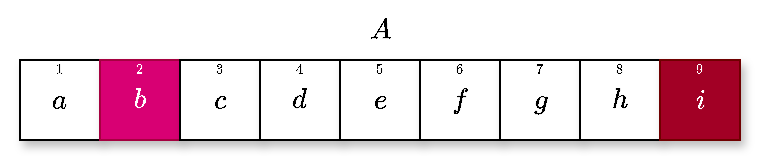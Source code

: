 <mxfile version="20.8.10" type="device" pages="6"><diagram name="1d" id="k0nQ5n-Fpx-oriC-ZaUC"><mxGraphModel dx="489" dy="329" grid="1" gridSize="10" guides="1" tooltips="1" connect="1" arrows="1" fold="1" page="1" pageScale="1" pageWidth="827" pageHeight="1169" math="1" shadow="0"><root><mxCell id="0"/><mxCell id="1" parent="0"/><mxCell id="T0BJBNFYmgArS-Zy3h2B-1" value="$$a$$" style="whiteSpace=wrap;html=1;aspect=fixed;shadow=1;" vertex="1" parent="1"><mxGeometry x="240" y="240" width="40" height="40" as="geometry"/></mxCell><mxCell id="T0BJBNFYmgArS-Zy3h2B-2" value="$$b$$" style="whiteSpace=wrap;html=1;aspect=fixed;shadow=1;fillColor=#d80073;fontColor=#ffffff;strokeColor=#A50040;" vertex="1" parent="1"><mxGeometry x="280" y="240" width="40" height="40" as="geometry"/></mxCell><mxCell id="T0BJBNFYmgArS-Zy3h2B-3" value="$$c$$" style="whiteSpace=wrap;html=1;aspect=fixed;shadow=1;" vertex="1" parent="1"><mxGeometry x="320" y="240" width="40" height="40" as="geometry"/></mxCell><mxCell id="T0BJBNFYmgArS-Zy3h2B-6" value="$$d$$" style="whiteSpace=wrap;html=1;aspect=fixed;shadow=1;" vertex="1" parent="1"><mxGeometry x="360" y="240" width="40" height="40" as="geometry"/></mxCell><mxCell id="T0BJBNFYmgArS-Zy3h2B-7" value="$$e$$" style="whiteSpace=wrap;html=1;aspect=fixed;shadow=1;" vertex="1" parent="1"><mxGeometry x="400" y="240" width="40" height="40" as="geometry"/></mxCell><mxCell id="T0BJBNFYmgArS-Zy3h2B-8" value="$$f$$" style="whiteSpace=wrap;html=1;aspect=fixed;shadow=1;" vertex="1" parent="1"><mxGeometry x="440" y="240" width="40" height="40" as="geometry"/></mxCell><mxCell id="T0BJBNFYmgArS-Zy3h2B-9" value="$$g$$" style="whiteSpace=wrap;html=1;aspect=fixed;shadow=1;" vertex="1" parent="1"><mxGeometry x="480" y="240" width="40" height="40" as="geometry"/></mxCell><mxCell id="T0BJBNFYmgArS-Zy3h2B-10" value="$$h$$" style="whiteSpace=wrap;html=1;aspect=fixed;shadow=1;" vertex="1" parent="1"><mxGeometry x="520" y="240" width="40" height="40" as="geometry"/></mxCell><mxCell id="T0BJBNFYmgArS-Zy3h2B-11" value="$$i$$" style="whiteSpace=wrap;html=1;aspect=fixed;shadow=1;fillColor=#a20025;fontColor=#ffffff;strokeColor=#6F0000;" vertex="1" parent="1"><mxGeometry x="560" y="240" width="40" height="40" as="geometry"/></mxCell><mxCell id="T0BJBNFYmgArS-Zy3h2B-16" value="$$1$$" style="text;html=1;strokeColor=none;fillColor=none;align=center;verticalAlign=middle;whiteSpace=wrap;rounded=0;fontSize=6;" vertex="1" parent="1"><mxGeometry x="230" y="230" width="60" height="30" as="geometry"/></mxCell><mxCell id="T0BJBNFYmgArS-Zy3h2B-17" value="&lt;font color=&quot;#ffffff&quot;&gt;$$9$$&lt;/font&gt;" style="text;html=1;strokeColor=none;fillColor=none;align=center;verticalAlign=middle;whiteSpace=wrap;rounded=0;fontSize=6;" vertex="1" parent="1"><mxGeometry x="550" y="230" width="60" height="30" as="geometry"/></mxCell><mxCell id="T0BJBNFYmgArS-Zy3h2B-18" value="$$A$$" style="text;html=1;strokeColor=none;fillColor=none;align=center;verticalAlign=middle;whiteSpace=wrap;rounded=0;" vertex="1" parent="1"><mxGeometry x="390" y="210" width="60" height="30" as="geometry"/></mxCell><mxCell id="T0BJBNFYmgArS-Zy3h2B-19" value="$$2$$" style="text;html=1;align=center;verticalAlign=middle;whiteSpace=wrap;rounded=0;fontSize=6;fontColor=#ffffff;" vertex="1" parent="1"><mxGeometry x="270" y="230" width="60" height="30" as="geometry"/></mxCell><mxCell id="T0BJBNFYmgArS-Zy3h2B-20" value="$$3$$" style="text;html=1;strokeColor=none;fillColor=none;align=center;verticalAlign=middle;whiteSpace=wrap;rounded=0;fontSize=6;" vertex="1" parent="1"><mxGeometry x="310" y="230" width="60" height="30" as="geometry"/></mxCell><mxCell id="T0BJBNFYmgArS-Zy3h2B-21" value="$$4$$" style="text;html=1;strokeColor=none;fillColor=none;align=center;verticalAlign=middle;whiteSpace=wrap;rounded=0;fontSize=6;" vertex="1" parent="1"><mxGeometry x="350" y="230" width="60" height="30" as="geometry"/></mxCell><mxCell id="T0BJBNFYmgArS-Zy3h2B-22" value="$$5$$" style="text;html=1;strokeColor=none;fillColor=none;align=center;verticalAlign=middle;whiteSpace=wrap;rounded=0;fontSize=6;" vertex="1" parent="1"><mxGeometry x="390" y="230" width="60" height="30" as="geometry"/></mxCell><mxCell id="T0BJBNFYmgArS-Zy3h2B-23" value="$$6$$" style="text;html=1;strokeColor=none;fillColor=none;align=center;verticalAlign=middle;whiteSpace=wrap;rounded=0;fontSize=6;" vertex="1" parent="1"><mxGeometry x="430" y="230" width="60" height="30" as="geometry"/></mxCell><mxCell id="T0BJBNFYmgArS-Zy3h2B-25" value="$$7$$" style="text;html=1;strokeColor=none;fillColor=none;align=center;verticalAlign=middle;whiteSpace=wrap;rounded=0;fontSize=6;" vertex="1" parent="1"><mxGeometry x="470" y="230" width="60" height="30" as="geometry"/></mxCell><mxCell id="T0BJBNFYmgArS-Zy3h2B-26" value="$$8$$" style="text;html=1;strokeColor=none;fillColor=none;align=center;verticalAlign=middle;whiteSpace=wrap;rounded=0;fontSize=6;" vertex="1" parent="1"><mxGeometry x="510" y="230" width="60" height="30" as="geometry"/></mxCell></root></mxGraphModel></diagram><diagram id="BjhaastCVvByyKhzElvd" name="1d-eg"><mxGraphModel dx="681" dy="459" grid="1" gridSize="10" guides="1" tooltips="1" connect="1" arrows="1" fold="1" page="1" pageScale="1" pageWidth="827" pageHeight="1169" math="1" shadow="0"><root><mxCell id="0"/><mxCell id="1" parent="0"/><mxCell id="te2r2uHNHUAjOI__1MDm-1" value="$$6$$" style="whiteSpace=wrap;html=1;aspect=fixed;shadow=1;" vertex="1" parent="1"><mxGeometry x="240" y="240" width="40" height="40" as="geometry"/></mxCell><mxCell id="te2r2uHNHUAjOI__1MDm-2" value="$$7$$" style="whiteSpace=wrap;html=1;aspect=fixed;shadow=1;fillColor=#d80073;fontColor=#ffffff;strokeColor=#A50040;" vertex="1" parent="1"><mxGeometry x="280" y="240" width="40" height="40" as="geometry"/></mxCell><mxCell id="te2r2uHNHUAjOI__1MDm-3" value="$$4$$" style="whiteSpace=wrap;html=1;aspect=fixed;shadow=1;" vertex="1" parent="1"><mxGeometry x="320" y="240" width="40" height="40" as="geometry"/></mxCell><mxCell id="te2r2uHNHUAjOI__1MDm-4" value="$$3$$" style="whiteSpace=wrap;html=1;aspect=fixed;shadow=1;" vertex="1" parent="1"><mxGeometry x="360" y="240" width="40" height="40" as="geometry"/></mxCell><mxCell id="te2r2uHNHUAjOI__1MDm-5" value="$$2$$" style="whiteSpace=wrap;html=1;aspect=fixed;shadow=1;" vertex="1" parent="1"><mxGeometry x="400" y="240" width="40" height="40" as="geometry"/></mxCell><mxCell id="te2r2uHNHUAjOI__1MDm-6" value="$$1$$" style="whiteSpace=wrap;html=1;aspect=fixed;shadow=1;" vertex="1" parent="1"><mxGeometry x="440" y="240" width="40" height="40" as="geometry"/></mxCell><mxCell id="te2r2uHNHUAjOI__1MDm-7" value="$$3$$" style="whiteSpace=wrap;html=1;aspect=fixed;shadow=1;" vertex="1" parent="1"><mxGeometry x="480" y="240" width="40" height="40" as="geometry"/></mxCell><mxCell id="te2r2uHNHUAjOI__1MDm-8" value="$$4$$" style="whiteSpace=wrap;html=1;aspect=fixed;shadow=1;" vertex="1" parent="1"><mxGeometry x="520" y="240" width="40" height="40" as="geometry"/></mxCell><mxCell id="te2r2uHNHUAjOI__1MDm-9" value="$$5$$" style="whiteSpace=wrap;html=1;aspect=fixed;shadow=1;fillColor=#a20025;fontColor=#ffffff;strokeColor=#6F0000;" vertex="1" parent="1"><mxGeometry x="560" y="240" width="40" height="40" as="geometry"/></mxCell><mxCell id="te2r2uHNHUAjOI__1MDm-20" value="" style="endArrow=none;html=1;rounded=0;fontSize=6;strokeWidth=3;fillColor=#0050ef;strokeColor=#001DBC;" edge="1" parent="1"><mxGeometry width="50" height="50" relative="1" as="geometry"><mxPoint x="260" y="160" as="sourcePoint"/><mxPoint x="300" y="120" as="targetPoint"/></mxGeometry></mxCell><mxCell id="te2r2uHNHUAjOI__1MDm-21" value="" style="endArrow=none;html=1;rounded=0;fontSize=6;strokeWidth=3;fillColor=#0050ef;strokeColor=#001DBC;" edge="1" parent="1"><mxGeometry width="50" height="50" relative="1" as="geometry"><mxPoint x="300" y="120" as="sourcePoint"/><mxPoint x="340" y="240" as="targetPoint"/></mxGeometry></mxCell><mxCell id="te2r2uHNHUAjOI__1MDm-22" value="" style="endArrow=none;html=1;rounded=0;fontSize=6;strokeWidth=3;fillColor=#0050ef;strokeColor=#001DBC;" edge="1" parent="1"><mxGeometry width="50" height="50" relative="1" as="geometry"><mxPoint x="340" y="240" as="sourcePoint"/><mxPoint x="380" y="280" as="targetPoint"/></mxGeometry></mxCell><mxCell id="te2r2uHNHUAjOI__1MDm-23" value="" style="endArrow=none;html=1;rounded=0;fontSize=6;strokeWidth=3;fillColor=#0050ef;strokeColor=#001DBC;" edge="1" parent="1"><mxGeometry width="50" height="50" relative="1" as="geometry"><mxPoint x="380" y="280" as="sourcePoint"/><mxPoint x="420" y="320" as="targetPoint"/></mxGeometry></mxCell><mxCell id="te2r2uHNHUAjOI__1MDm-24" value="" style="endArrow=none;html=1;rounded=0;fontSize=6;strokeWidth=3;fillColor=#0050ef;strokeColor=#001DBC;" edge="1" parent="1"><mxGeometry width="50" height="50" relative="1" as="geometry"><mxPoint x="420" y="320" as="sourcePoint"/><mxPoint x="460" y="360" as="targetPoint"/></mxGeometry></mxCell><mxCell id="te2r2uHNHUAjOI__1MDm-25" value="" style="endArrow=none;html=1;rounded=0;fontSize=6;strokeWidth=3;fillColor=#0050ef;strokeColor=#001DBC;" edge="1" parent="1"><mxGeometry width="50" height="50" relative="1" as="geometry"><mxPoint x="460" y="360" as="sourcePoint"/><mxPoint x="500" y="280" as="targetPoint"/></mxGeometry></mxCell><mxCell id="te2r2uHNHUAjOI__1MDm-26" value="" style="endArrow=none;html=1;rounded=0;fontSize=6;strokeWidth=3;fillColor=#0050ef;strokeColor=#001DBC;" edge="1" parent="1"><mxGeometry width="50" height="50" relative="1" as="geometry"><mxPoint x="500" y="280" as="sourcePoint"/><mxPoint x="540" y="240" as="targetPoint"/></mxGeometry></mxCell><mxCell id="te2r2uHNHUAjOI__1MDm-27" value="" style="endArrow=none;html=1;rounded=0;fontSize=6;strokeWidth=3;fillColor=#0050ef;strokeColor=#001DBC;" edge="1" parent="1"><mxGeometry width="50" height="50" relative="1" as="geometry"><mxPoint x="540" y="240" as="sourcePoint"/><mxPoint x="580" y="160" as="targetPoint"/></mxGeometry></mxCell><mxCell id="te2r2uHNHUAjOI__1MDm-28" value="" style="ellipse;whiteSpace=wrap;html=1;aspect=fixed;shadow=1;fontSize=6;fillColor=none;fontColor=#ffffff;strokeColor=#6F0000;strokeWidth=3;" vertex="1" parent="1"><mxGeometry x="290" y="110" width="20" height="20" as="geometry"/></mxCell><mxCell id="te2r2uHNHUAjOI__1MDm-31" value="" style="ellipse;whiteSpace=wrap;html=1;aspect=fixed;shadow=1;fontSize=6;fillColor=none;fontColor=#ffffff;strokeColor=#6F0000;strokeWidth=3;" vertex="1" parent="1"><mxGeometry x="570" y="150" width="20" height="20" as="geometry"/></mxCell><mxCell id="te2r2uHNHUAjOI__1MDm-32" value="" style="endArrow=none;dashed=1;html=1;dashPattern=1 3;strokeWidth=2;rounded=0;fontSize=6;" edge="1" parent="1"><mxGeometry width="50" height="50" relative="1" as="geometry"><mxPoint x="220" y="440" as="sourcePoint"/><mxPoint x="260" y="160" as="targetPoint"/></mxGeometry></mxCell><mxCell id="te2r2uHNHUAjOI__1MDm-33" value="" style="endArrow=none;dashed=1;html=1;dashPattern=1 3;strokeWidth=2;rounded=0;fontSize=6;" edge="1" parent="1"><mxGeometry width="50" height="50" relative="1" as="geometry"><mxPoint x="620" y="440" as="sourcePoint"/><mxPoint x="580" y="160" as="targetPoint"/></mxGeometry></mxCell><mxCell id="te2r2uHNHUAjOI__1MDm-34" value="&lt;font style=&quot;font-size: 12px;&quot;&gt;$$-\infty$$&lt;/font&gt;" style="text;html=1;strokeColor=none;fillColor=none;align=center;verticalAlign=middle;whiteSpace=wrap;rounded=0;fontSize=6;" vertex="1" parent="1"><mxGeometry x="190" y="440" width="60" height="30" as="geometry"/></mxCell><mxCell id="te2r2uHNHUAjOI__1MDm-35" value="&lt;font style=&quot;font-size: 12px;&quot;&gt;$$-\infty$$&lt;/font&gt;" style="text;html=1;strokeColor=none;fillColor=none;align=center;verticalAlign=middle;whiteSpace=wrap;rounded=0;fontSize=6;" vertex="1" parent="1"><mxGeometry x="590" y="440" width="60" height="30" as="geometry"/></mxCell></root></mxGraphModel></diagram><diagram id="EULFiXCTHWmRgwytyWMZ" name="1d-eg2"><mxGraphModel dx="636" dy="428" grid="1" gridSize="10" guides="1" tooltips="1" connect="1" arrows="1" fold="1" page="1" pageScale="1" pageWidth="827" pageHeight="1169" math="1" shadow="0"><root><mxCell id="0"/><mxCell id="1" parent="0"/><mxCell id="cZVYG_mD0pD60Vat0In8-1" value="$$5$$" style="whiteSpace=wrap;html=1;aspect=fixed;shadow=1;fillColor=#f5f5f5;fontColor=#333333;strokeColor=#666666;opacity=20;" vertex="1" parent="1"><mxGeometry x="200" y="240" width="40" height="40" as="geometry"/></mxCell><mxCell id="cZVYG_mD0pD60Vat0In8-2" value="$$6$$" style="whiteSpace=wrap;html=1;aspect=fixed;shadow=1;" vertex="1" parent="1"><mxGeometry x="240" y="240" width="40" height="40" as="geometry"/></mxCell><mxCell id="cZVYG_mD0pD60Vat0In8-3" value="$$7$$" style="whiteSpace=wrap;html=1;aspect=fixed;shadow=1;" vertex="1" parent="1"><mxGeometry x="280" y="240" width="40" height="40" as="geometry"/></mxCell><mxCell id="cZVYG_mD0pD60Vat0In8-4" value="$$4$$" style="whiteSpace=wrap;html=1;aspect=fixed;shadow=1;" vertex="1" parent="1"><mxGeometry x="320" y="240" width="40" height="40" as="geometry"/></mxCell><mxCell id="cZVYG_mD0pD60Vat0In8-5" value="$$3$$" style="whiteSpace=wrap;html=1;aspect=fixed;shadow=1;" vertex="1" parent="1"><mxGeometry x="360" y="240" width="40" height="40" as="geometry"/></mxCell><mxCell id="cZVYG_mD0pD60Vat0In8-6" value="$$2$$" style="whiteSpace=wrap;html=1;aspect=fixed;shadow=1;fillColor=#1ba1e2;strokeColor=#006EAF;fontColor=#ffffff;" vertex="1" parent="1"><mxGeometry x="400" y="240" width="40" height="40" as="geometry"/></mxCell><mxCell id="cZVYG_mD0pD60Vat0In8-7" value="$$1$$" style="whiteSpace=wrap;html=1;aspect=fixed;shadow=1;" vertex="1" parent="1"><mxGeometry x="440" y="240" width="40" height="40" as="geometry"/></mxCell><mxCell id="cZVYG_mD0pD60Vat0In8-8" value="$$3$$" style="whiteSpace=wrap;html=1;aspect=fixed;shadow=1;" vertex="1" parent="1"><mxGeometry x="480" y="240" width="40" height="40" as="geometry"/></mxCell><mxCell id="cZVYG_mD0pD60Vat0In8-9" value="$$4$$" style="whiteSpace=wrap;html=1;aspect=fixed;shadow=1;" vertex="1" parent="1"><mxGeometry x="520" y="240" width="40" height="40" as="geometry"/></mxCell><mxCell id="cZVYG_mD0pD60Vat0In8-10" value="$$5$$" style="whiteSpace=wrap;html=1;aspect=fixed;shadow=1;" vertex="1" parent="1"><mxGeometry x="560" y="240" width="40" height="40" as="geometry"/></mxCell><mxCell id="cZVYG_mD0pD60Vat0In8-11" value="$$4$$" style="whiteSpace=wrap;html=1;aspect=fixed;shadow=1;fillColor=#f5f5f5;fontColor=#333333;strokeColor=#666666;opacity=20;" vertex="1" parent="1"><mxGeometry x="600" y="240" width="40" height="40" as="geometry"/></mxCell><mxCell id="cZVYG_mD0pD60Vat0In8-12" value="$$5$$" style="whiteSpace=wrap;html=1;aspect=fixed;shadow=1;fillColor=#f5f5f5;fontColor=#333333;strokeColor=#666666;opacity=20;" vertex="1" parent="1"><mxGeometry x="200" y="300" width="40" height="40" as="geometry"/></mxCell><mxCell id="cZVYG_mD0pD60Vat0In8-13" value="$$6$$" style="whiteSpace=wrap;html=1;aspect=fixed;shadow=1;" vertex="1" parent="1"><mxGeometry x="240" y="300" width="40" height="40" as="geometry"/></mxCell><mxCell id="cZVYG_mD0pD60Vat0In8-14" value="$$7$$" style="whiteSpace=wrap;html=1;aspect=fixed;shadow=1;" vertex="1" parent="1"><mxGeometry x="280" y="300" width="40" height="40" as="geometry"/></mxCell><mxCell id="cZVYG_mD0pD60Vat0In8-15" value="$$4$$" style="whiteSpace=wrap;html=1;aspect=fixed;shadow=1;" vertex="1" parent="1"><mxGeometry x="320" y="300" width="40" height="40" as="geometry"/></mxCell><mxCell id="cZVYG_mD0pD60Vat0In8-16" value="$$3$$" style="whiteSpace=wrap;html=1;aspect=fixed;shadow=1;" vertex="1" parent="1"><mxGeometry x="360" y="300" width="40" height="40" as="geometry"/></mxCell><mxCell id="cZVYG_mD0pD60Vat0In8-17" value="$$2$$" style="whiteSpace=wrap;html=1;aspect=fixed;shadow=1;fillColor=#1ba1e2;fontColor=#ffffff;strokeColor=#006EAF;opacity=20;" vertex="1" parent="1"><mxGeometry x="400" y="300" width="40" height="40" as="geometry"/></mxCell><mxCell id="cZVYG_mD0pD60Vat0In8-18" value="$$5$$" style="whiteSpace=wrap;html=1;aspect=fixed;shadow=1;fillColor=#f5f5f5;fontColor=#333333;strokeColor=#666666;opacity=20;" vertex="1" parent="1"><mxGeometry x="200" y="360" width="40" height="40" as="geometry"/></mxCell><mxCell id="cZVYG_mD0pD60Vat0In8-19" value="$$6$$" style="whiteSpace=wrap;html=1;aspect=fixed;shadow=1;" vertex="1" parent="1"><mxGeometry x="240" y="360" width="40" height="40" as="geometry"/></mxCell><mxCell id="cZVYG_mD0pD60Vat0In8-20" value="$$7$$" style="whiteSpace=wrap;html=1;aspect=fixed;shadow=1;fillColor=#1ba1e2;strokeColor=#006EAF;fontColor=#ffffff;" vertex="1" parent="1"><mxGeometry x="280" y="360" width="40" height="40" as="geometry"/></mxCell><mxCell id="cZVYG_mD0pD60Vat0In8-21" value="$$4$$" style="whiteSpace=wrap;html=1;aspect=fixed;shadow=1;" vertex="1" parent="1"><mxGeometry x="320" y="360" width="40" height="40" as="geometry"/></mxCell><mxCell id="cZVYG_mD0pD60Vat0In8-22" value="$$3$$" style="whiteSpace=wrap;html=1;aspect=fixed;shadow=1;" vertex="1" parent="1"><mxGeometry x="360" y="360" width="40" height="40" as="geometry"/></mxCell><mxCell id="cZVYG_mD0pD60Vat0In8-23" value="$$2$$" style="whiteSpace=wrap;html=1;aspect=fixed;shadow=1;fillColor=#1ba1e2;fontColor=#ffffff;strokeColor=#006EAF;opacity=20;" vertex="1" parent="1"><mxGeometry x="400" y="360" width="40" height="40" as="geometry"/></mxCell></root></mxGraphModel></diagram><diagram id="9QoMM5lKy3utgSMggl78" name="2d"><mxGraphModel dx="454" dy="306" grid="1" gridSize="10" guides="1" tooltips="1" connect="1" arrows="1" fold="1" page="1" pageScale="1" pageWidth="827" pageHeight="1169" math="1" shadow="0"><root><mxCell id="0"/><mxCell id="1" parent="0"/><mxCell id="7aZl3oNWPCfgX76rCcwv-1" value="" style="whiteSpace=wrap;html=1;aspect=fixed;shadow=1;" vertex="1" parent="1"><mxGeometry x="80" y="240" width="40" height="40" as="geometry"/></mxCell><mxCell id="7aZl3oNWPCfgX76rCcwv-2" value="$$c$$" style="whiteSpace=wrap;html=1;aspect=fixed;shadow=1;fillColor=#60a917;fontColor=#ffffff;strokeColor=#2D7600;" vertex="1" parent="1"><mxGeometry x="120" y="240" width="40" height="40" as="geometry"/></mxCell><mxCell id="7aZl3oNWPCfgX76rCcwv-3" value="" style="whiteSpace=wrap;html=1;aspect=fixed;shadow=1;" vertex="1" parent="1"><mxGeometry x="160" y="240" width="40" height="40" as="geometry"/></mxCell><mxCell id="7aZl3oNWPCfgX76rCcwv-4" value="" style="whiteSpace=wrap;html=1;aspect=fixed;shadow=1;" vertex="1" parent="1"><mxGeometry x="200" y="240" width="40" height="40" as="geometry"/></mxCell><mxCell id="7aZl3oNWPCfgX76rCcwv-14" value="$$b$$" style="whiteSpace=wrap;html=1;aspect=fixed;shadow=1;fillColor=#60a917;fontColor=#ffffff;strokeColor=#2D7600;" vertex="1" parent="1"><mxGeometry x="80" y="280" width="40" height="40" as="geometry"/></mxCell><mxCell id="7aZl3oNWPCfgX76rCcwv-15" value="$$a$$" style="whiteSpace=wrap;html=1;aspect=fixed;shadow=1;fillColor=#d80073;fontColor=#ffffff;strokeColor=#A50040;" vertex="1" parent="1"><mxGeometry x="120" y="280" width="40" height="40" as="geometry"/></mxCell><mxCell id="7aZl3oNWPCfgX76rCcwv-16" value="$$d$$" style="whiteSpace=wrap;html=1;aspect=fixed;shadow=1;fillColor=#60a917;fontColor=#ffffff;strokeColor=#2D7600;" vertex="1" parent="1"><mxGeometry x="160" y="280" width="40" height="40" as="geometry"/></mxCell><mxCell id="7aZl3oNWPCfgX76rCcwv-17" value="" style="whiteSpace=wrap;html=1;aspect=fixed;shadow=1;" vertex="1" parent="1"><mxGeometry x="200" y="280" width="40" height="40" as="geometry"/></mxCell><mxCell id="7aZl3oNWPCfgX76rCcwv-18" value="" style="whiteSpace=wrap;html=1;aspect=fixed;shadow=1;" vertex="1" parent="1"><mxGeometry x="80" y="320" width="40" height="40" as="geometry"/></mxCell><mxCell id="7aZl3oNWPCfgX76rCcwv-19" value="$$e$$" style="whiteSpace=wrap;html=1;aspect=fixed;shadow=1;fillColor=#60a917;fontColor=#ffffff;strokeColor=#2D7600;" vertex="1" parent="1"><mxGeometry x="120" y="320" width="40" height="40" as="geometry"/></mxCell><mxCell id="7aZl3oNWPCfgX76rCcwv-20" value="" style="whiteSpace=wrap;html=1;aspect=fixed;shadow=1;" vertex="1" parent="1"><mxGeometry x="160" y="320" width="40" height="40" as="geometry"/></mxCell><mxCell id="7aZl3oNWPCfgX76rCcwv-21" value="" style="whiteSpace=wrap;html=1;aspect=fixed;shadow=1;" vertex="1" parent="1"><mxGeometry x="200" y="320" width="40" height="40" as="geometry"/></mxCell><mxCell id="7aZl3oNWPCfgX76rCcwv-22" value="" style="endArrow=blockThin;startArrow=blockThin;html=1;rounded=0;strokeWidth=1;fontSize=12;startFill=1;endFill=1;" edge="1" parent="1"><mxGeometry width="50" height="50" relative="1" as="geometry"><mxPoint x="80" y="370" as="sourcePoint"/><mxPoint x="240" y="370" as="targetPoint"/></mxGeometry></mxCell><mxCell id="7aZl3oNWPCfgX76rCcwv-26" value="$$m$$" style="edgeLabel;html=1;align=center;verticalAlign=middle;resizable=0;points=[];fontSize=6;" vertex="1" connectable="0" parent="7aZl3oNWPCfgX76rCcwv-22"><mxGeometry x="0.009" relative="1" as="geometry"><mxPoint x="-1" y="10" as="offset"/></mxGeometry></mxCell><mxCell id="7aZl3oNWPCfgX76rCcwv-24" value="" style="endArrow=blockThin;startArrow=blockThin;html=1;rounded=0;strokeWidth=1;fontSize=12;startFill=1;endFill=1;" edge="1" parent="1"><mxGeometry width="50" height="50" relative="1" as="geometry"><mxPoint x="70.0" y="360" as="sourcePoint"/><mxPoint x="70" y="240" as="targetPoint"/></mxGeometry></mxCell><mxCell id="7aZl3oNWPCfgX76rCcwv-25" value="$$n$$" style="edgeLabel;html=1;align=center;verticalAlign=middle;resizable=0;points=[];fontSize=6;labelBackgroundColor=none;" vertex="1" connectable="0" parent="7aZl3oNWPCfgX76rCcwv-24"><mxGeometry x="0.04" y="1" relative="1" as="geometry"><mxPoint x="-9" y="2" as="offset"/></mxGeometry></mxCell></root></mxGraphModel></diagram><diagram id="_5XW4LdSUfmlJL2bV0JB" name="2d-eg"><mxGraphModel dx="795" dy="535" grid="1" gridSize="10" guides="1" tooltips="1" connect="1" arrows="1" fold="1" page="1" pageScale="1" pageWidth="827" pageHeight="1169" math="1" shadow="0"><root><mxCell id="0"/><mxCell id="1" parent="0"/><mxCell id="kTID5ir2R13sgMB-jjO6-1" value="" style="whiteSpace=wrap;html=1;aspect=fixed;shadow=1;fillColor=#f5f5f5;fontColor=#333333;strokeColor=#666666;opacity=20;" vertex="1" parent="1"><mxGeometry x="40" y="200" width="40" height="40" as="geometry"/></mxCell><mxCell id="kTID5ir2R13sgMB-jjO6-2" value="" style="whiteSpace=wrap;html=1;aspect=fixed;shadow=1;opacity=20;" vertex="1" parent="1"><mxGeometry x="80" y="200" width="40" height="40" as="geometry"/></mxCell><mxCell id="kTID5ir2R13sgMB-jjO6-3" value="" style="whiteSpace=wrap;html=1;aspect=fixed;shadow=1;opacity=20;" vertex="1" parent="1"><mxGeometry x="120" y="200" width="40" height="40" as="geometry"/></mxCell><mxCell id="kTID5ir2R13sgMB-jjO6-4" value="" style="whiteSpace=wrap;html=1;aspect=fixed;shadow=1;opacity=20;" vertex="1" parent="1"><mxGeometry x="160" y="200" width="40" height="40" as="geometry"/></mxCell><mxCell id="kTID5ir2R13sgMB-jjO6-5" value="" style="whiteSpace=wrap;html=1;aspect=fixed;shadow=1;opacity=20;" vertex="1" parent="1"><mxGeometry x="200" y="200" width="40" height="40" as="geometry"/></mxCell><mxCell id="kTID5ir2R13sgMB-jjO6-6" value="" style="whiteSpace=wrap;html=1;aspect=fixed;shadow=1;opacity=20;" vertex="1" parent="1"><mxGeometry x="240" y="200" width="40" height="40" as="geometry"/></mxCell><mxCell id="kTID5ir2R13sgMB-jjO6-7" value="" style="whiteSpace=wrap;html=1;aspect=fixed;shadow=1;opacity=20;" vertex="1" parent="1"><mxGeometry x="280" y="200" width="40" height="40" as="geometry"/></mxCell><mxCell id="kTID5ir2R13sgMB-jjO6-8" value="" style="whiteSpace=wrap;html=1;aspect=fixed;shadow=1;opacity=20;" vertex="1" parent="1"><mxGeometry x="320" y="200" width="40" height="40" as="geometry"/></mxCell><mxCell id="kTID5ir2R13sgMB-jjO6-9" value="" style="whiteSpace=wrap;html=1;aspect=fixed;shadow=1;opacity=20;fillColor=#f5f5f5;fontColor=#333333;strokeColor=#666666;" vertex="1" parent="1"><mxGeometry x="360" y="200" width="40" height="40" as="geometry"/></mxCell><mxCell id="kTID5ir2R13sgMB-jjO6-10" value="" style="whiteSpace=wrap;html=1;aspect=fixed;shadow=1;fillColor=#f5f5f5;fontColor=#333333;strokeColor=#666666;opacity=20;" vertex="1" parent="1"><mxGeometry x="40" y="240" width="40" height="40" as="geometry"/></mxCell><mxCell id="kTID5ir2R13sgMB-jjO6-11" value="" style="whiteSpace=wrap;html=1;aspect=fixed;shadow=1;fillColor=#f5f5f5;fontColor=#333333;strokeColor=#666666;opacity=20;" vertex="1" parent="1"><mxGeometry x="40" y="280" width="40" height="40" as="geometry"/></mxCell><mxCell id="kTID5ir2R13sgMB-jjO6-12" value="" style="whiteSpace=wrap;html=1;aspect=fixed;shadow=1;fillColor=#f5f5f5;fontColor=#333333;strokeColor=#666666;opacity=20;" vertex="1" parent="1"><mxGeometry x="40" y="320" width="40" height="40" as="geometry"/></mxCell><mxCell id="kTID5ir2R13sgMB-jjO6-13" value="" style="whiteSpace=wrap;html=1;aspect=fixed;shadow=1;fillColor=#f5f5f5;fontColor=#333333;strokeColor=#666666;opacity=20;" vertex="1" parent="1"><mxGeometry x="40" y="360" width="40" height="40" as="geometry"/></mxCell><mxCell id="kTID5ir2R13sgMB-jjO6-14" value="" style="whiteSpace=wrap;html=1;aspect=fixed;shadow=1;fillColor=#f5f5f5;fontColor=#333333;strokeColor=#666666;opacity=20;" vertex="1" parent="1"><mxGeometry x="40" y="400" width="40" height="40" as="geometry"/></mxCell><mxCell id="kTID5ir2R13sgMB-jjO6-15" value="" style="whiteSpace=wrap;html=1;aspect=fixed;shadow=1;fillColor=#f5f5f5;fontColor=#333333;strokeColor=#666666;opacity=20;" vertex="1" parent="1"><mxGeometry x="40" y="440" width="40" height="40" as="geometry"/></mxCell><mxCell id="kTID5ir2R13sgMB-jjO6-16" value="$$7$$" style="whiteSpace=wrap;html=1;aspect=fixed;shadow=1;fillColor=#d80073;fontColor=#ffffff;strokeColor=#A50040;" vertex="1" parent="1"><mxGeometry x="80" y="240" width="40" height="40" as="geometry"/></mxCell><mxCell id="kTID5ir2R13sgMB-jjO6-17" value="$$8$$" style="whiteSpace=wrap;html=1;aspect=fixed;shadow=1;" vertex="1" parent="1"><mxGeometry x="120" y="240" width="40" height="40" as="geometry"/></mxCell><mxCell id="kTID5ir2R13sgMB-jjO6-18" value="$$2$$" style="whiteSpace=wrap;html=1;aspect=fixed;shadow=1;" vertex="1" parent="1"><mxGeometry x="160" y="240" width="40" height="40" as="geometry"/></mxCell><mxCell id="kTID5ir2R13sgMB-jjO6-19" value="$$1$$" style="whiteSpace=wrap;html=1;aspect=fixed;shadow=1;" vertex="1" parent="1"><mxGeometry x="200" y="240" width="40" height="40" as="geometry"/></mxCell><mxCell id="kTID5ir2R13sgMB-jjO6-20" value="$$4$$" style="whiteSpace=wrap;html=1;aspect=fixed;shadow=1;" vertex="1" parent="1"><mxGeometry x="80" y="280" width="40" height="40" as="geometry"/></mxCell><mxCell id="kTID5ir2R13sgMB-jjO6-21" value="$$9$$" style="whiteSpace=wrap;html=1;aspect=fixed;shadow=1;fillColor=#d80073;fontColor=#ffffff;strokeColor=#A50040;" vertex="1" parent="1"><mxGeometry x="120" y="280" width="40" height="40" as="geometry"/></mxCell><mxCell id="kTID5ir2R13sgMB-jjO6-22" value="$$6$$" style="whiteSpace=wrap;html=1;aspect=fixed;shadow=1;" vertex="1" parent="1"><mxGeometry x="160" y="280" width="40" height="40" as="geometry"/></mxCell><mxCell id="kTID5ir2R13sgMB-jjO6-23" value="$$3$$" style="whiteSpace=wrap;html=1;aspect=fixed;shadow=1;" vertex="1" parent="1"><mxGeometry x="200" y="280" width="40" height="40" as="geometry"/></mxCell><mxCell id="kTID5ir2R13sgMB-jjO6-24" value="$$6$$" style="whiteSpace=wrap;html=1;aspect=fixed;shadow=1;" vertex="1" parent="1"><mxGeometry x="80" y="320" width="40" height="40" as="geometry"/></mxCell><mxCell id="kTID5ir2R13sgMB-jjO6-25" value="$$2$$" style="whiteSpace=wrap;html=1;aspect=fixed;shadow=1;" vertex="1" parent="1"><mxGeometry x="120" y="320" width="40" height="40" as="geometry"/></mxCell><mxCell id="kTID5ir2R13sgMB-jjO6-26" value="$$3$$" style="whiteSpace=wrap;html=1;aspect=fixed;shadow=1;" vertex="1" parent="1"><mxGeometry x="160" y="320" width="40" height="40" as="geometry"/></mxCell><mxCell id="kTID5ir2R13sgMB-jjO6-27" value="$$1$$" style="whiteSpace=wrap;html=1;aspect=fixed;shadow=1;" vertex="1" parent="1"><mxGeometry x="200" y="320" width="40" height="40" as="geometry"/></mxCell><mxCell id="kTID5ir2R13sgMB-jjO6-28" value="" style="endArrow=blockThin;startArrow=blockThin;html=1;rounded=0;strokeWidth=1;fontSize=12;startFill=1;endFill=1;" edge="1" parent="1"><mxGeometry width="50" height="50" relative="1" as="geometry"><mxPoint x="80" y="500" as="sourcePoint"/><mxPoint x="360" y="500" as="targetPoint"/></mxGeometry></mxCell><mxCell id="kTID5ir2R13sgMB-jjO6-29" value="$$m$$" style="edgeLabel;html=1;align=center;verticalAlign=middle;resizable=0;points=[];fontSize=6;" vertex="1" connectable="0" parent="kTID5ir2R13sgMB-jjO6-28"><mxGeometry x="0.009" relative="1" as="geometry"><mxPoint x="-1" y="10" as="offset"/></mxGeometry></mxCell><mxCell id="kTID5ir2R13sgMB-jjO6-30" value="" style="endArrow=blockThin;startArrow=blockThin;html=1;rounded=0;strokeWidth=1;fontSize=12;startFill=1;endFill=1;" edge="1" parent="1"><mxGeometry width="50" height="50" relative="1" as="geometry"><mxPoint x="30" y="440" as="sourcePoint"/><mxPoint x="30" y="240" as="targetPoint"/></mxGeometry></mxCell><mxCell id="kTID5ir2R13sgMB-jjO6-31" value="$$n$$" style="edgeLabel;html=1;align=center;verticalAlign=middle;resizable=0;points=[];fontSize=6;labelBackgroundColor=none;" vertex="1" connectable="0" parent="kTID5ir2R13sgMB-jjO6-30"><mxGeometry x="0.04" y="1" relative="1" as="geometry"><mxPoint x="-9" y="2" as="offset"/></mxGeometry></mxCell><mxCell id="kTID5ir2R13sgMB-jjO6-32" value="$$2$$" style="whiteSpace=wrap;html=1;aspect=fixed;shadow=1;" vertex="1" parent="1"><mxGeometry x="240" y="240" width="40" height="40" as="geometry"/></mxCell><mxCell id="kTID5ir2R13sgMB-jjO6-33" value="$$1$$" style="whiteSpace=wrap;html=1;aspect=fixed;shadow=1;" vertex="1" parent="1"><mxGeometry x="280" y="240" width="40" height="40" as="geometry"/></mxCell><mxCell id="kTID5ir2R13sgMB-jjO6-34" value="$$5$$" style="whiteSpace=wrap;html=1;aspect=fixed;shadow=1;" vertex="1" parent="1"><mxGeometry x="240" y="280" width="40" height="40" as="geometry"/></mxCell><mxCell id="kTID5ir2R13sgMB-jjO6-35" value="$$4$$" style="whiteSpace=wrap;html=1;aspect=fixed;shadow=1;" vertex="1" parent="1"><mxGeometry x="280" y="280" width="40" height="40" as="geometry"/></mxCell><mxCell id="kTID5ir2R13sgMB-jjO6-36" value="$$15$$" style="whiteSpace=wrap;html=1;aspect=fixed;shadow=1;fillColor=#d80073;fontColor=#ffffff;strokeColor=#A50040;" vertex="1" parent="1"><mxGeometry x="240" y="320" width="40" height="40" as="geometry"/></mxCell><mxCell id="kTID5ir2R13sgMB-jjO6-37" value="$$3$$" style="whiteSpace=wrap;html=1;aspect=fixed;shadow=1;" vertex="1" parent="1"><mxGeometry x="280" y="320" width="40" height="40" as="geometry"/></mxCell><mxCell id="kTID5ir2R13sgMB-jjO6-38" value="$$2$$" style="whiteSpace=wrap;html=1;aspect=fixed;shadow=1;" vertex="1" parent="1"><mxGeometry x="320" y="240" width="40" height="40" as="geometry"/></mxCell><mxCell id="kTID5ir2R13sgMB-jjO6-39" value="" style="whiteSpace=wrap;html=1;aspect=fixed;shadow=1;fillColor=#f5f5f5;fontColor=#333333;strokeColor=#666666;opacity=20;" vertex="1" parent="1"><mxGeometry x="360" y="240" width="40" height="40" as="geometry"/></mxCell><mxCell id="kTID5ir2R13sgMB-jjO6-40" value="$$8$$" style="whiteSpace=wrap;html=1;aspect=fixed;shadow=1;fillColor=#d80073;fontColor=#ffffff;strokeColor=#A50040;" vertex="1" parent="1"><mxGeometry x="320" y="280" width="40" height="40" as="geometry"/></mxCell><mxCell id="kTID5ir2R13sgMB-jjO6-41" value="" style="whiteSpace=wrap;html=1;aspect=fixed;shadow=1;fillColor=#f5f5f5;fontColor=#333333;strokeColor=#666666;opacity=20;" vertex="1" parent="1"><mxGeometry x="360" y="280" width="40" height="40" as="geometry"/></mxCell><mxCell id="kTID5ir2R13sgMB-jjO6-42" value="$$1$$" style="whiteSpace=wrap;html=1;aspect=fixed;shadow=1;" vertex="1" parent="1"><mxGeometry x="320" y="320" width="40" height="40" as="geometry"/></mxCell><mxCell id="kTID5ir2R13sgMB-jjO6-43" value="" style="whiteSpace=wrap;html=1;aspect=fixed;shadow=1;fillColor=#f5f5f5;fontColor=#333333;strokeColor=#666666;opacity=20;" vertex="1" parent="1"><mxGeometry x="360" y="320" width="40" height="40" as="geometry"/></mxCell><mxCell id="kTID5ir2R13sgMB-jjO6-44" value="$$4$$" style="whiteSpace=wrap;html=1;aspect=fixed;shadow=1;" vertex="1" parent="1"><mxGeometry x="80" y="360" width="40" height="40" as="geometry"/></mxCell><mxCell id="kTID5ir2R13sgMB-jjO6-45" value="$$3$$" style="whiteSpace=wrap;html=1;aspect=fixed;shadow=1;" vertex="1" parent="1"><mxGeometry x="120" y="360" width="40" height="40" as="geometry"/></mxCell><mxCell id="kTID5ir2R13sgMB-jjO6-46" value="$$6$$" style="whiteSpace=wrap;html=1;aspect=fixed;shadow=1;fillColor=#d80073;fontColor=#ffffff;strokeColor=#A50040;" vertex="1" parent="1"><mxGeometry x="160" y="360" width="40" height="40" as="geometry"/></mxCell><mxCell id="kTID5ir2R13sgMB-jjO6-47" value="$$7$$" style="whiteSpace=wrap;html=1;aspect=fixed;shadow=1;fillColor=#d80073;fontColor=#ffffff;strokeColor=#A50040;" vertex="1" parent="1"><mxGeometry x="200" y="360" width="40" height="40" as="geometry"/></mxCell><mxCell id="kTID5ir2R13sgMB-jjO6-48" value="$$5$$" style="whiteSpace=wrap;html=1;aspect=fixed;shadow=1;" vertex="1" parent="1"><mxGeometry x="80" y="400" width="40" height="40" as="geometry"/></mxCell><mxCell id="kTID5ir2R13sgMB-jjO6-49" value="$$1$$" style="whiteSpace=wrap;html=1;aspect=fixed;shadow=1;" vertex="1" parent="1"><mxGeometry x="120" y="400" width="40" height="40" as="geometry"/></mxCell><mxCell id="kTID5ir2R13sgMB-jjO6-50" value="$$2$$" style="whiteSpace=wrap;html=1;aspect=fixed;shadow=1;" vertex="1" parent="1"><mxGeometry x="160" y="400" width="40" height="40" as="geometry"/></mxCell><mxCell id="kTID5ir2R13sgMB-jjO6-51" value="$$5$$" style="whiteSpace=wrap;html=1;aspect=fixed;shadow=1;" vertex="1" parent="1"><mxGeometry x="200" y="400" width="40" height="40" as="geometry"/></mxCell><mxCell id="kTID5ir2R13sgMB-jjO6-52" value="" style="whiteSpace=wrap;html=1;aspect=fixed;shadow=1;fillColor=#f5f5f5;fontColor=#333333;strokeColor=#666666;opacity=20;" vertex="1" parent="1"><mxGeometry x="80" y="440" width="40" height="40" as="geometry"/></mxCell><mxCell id="kTID5ir2R13sgMB-jjO6-53" value="" style="whiteSpace=wrap;html=1;aspect=fixed;shadow=1;fillColor=#f5f5f5;fontColor=#333333;strokeColor=#666666;opacity=20;" vertex="1" parent="1"><mxGeometry x="120" y="440" width="40" height="40" as="geometry"/></mxCell><mxCell id="kTID5ir2R13sgMB-jjO6-54" value="" style="whiteSpace=wrap;html=1;aspect=fixed;shadow=1;fillColor=#f5f5f5;fontColor=#333333;strokeColor=#666666;opacity=20;" vertex="1" parent="1"><mxGeometry x="160" y="440" width="40" height="40" as="geometry"/></mxCell><mxCell id="kTID5ir2R13sgMB-jjO6-55" value="" style="whiteSpace=wrap;html=1;aspect=fixed;shadow=1;fillColor=#f5f5f5;fontColor=#333333;strokeColor=#666666;opacity=20;" vertex="1" parent="1"><mxGeometry x="200" y="440" width="40" height="40" as="geometry"/></mxCell><mxCell id="kTID5ir2R13sgMB-jjO6-56" value="$$14$$" style="whiteSpace=wrap;html=1;aspect=fixed;shadow=1;" vertex="1" parent="1"><mxGeometry x="240" y="360" width="40" height="40" as="geometry"/></mxCell><mxCell id="kTID5ir2R13sgMB-jjO6-57" value="$$13$$" style="whiteSpace=wrap;html=1;aspect=fixed;shadow=1;fillColor=#d80073;fontColor=#ffffff;strokeColor=#A50040;" vertex="1" parent="1"><mxGeometry x="280" y="360" width="40" height="40" as="geometry"/></mxCell><mxCell id="kTID5ir2R13sgMB-jjO6-58" value="$$4$$" style="whiteSpace=wrap;html=1;aspect=fixed;shadow=1;" vertex="1" parent="1"><mxGeometry x="240" y="400" width="40" height="40" as="geometry"/></mxCell><mxCell id="kTID5ir2R13sgMB-jjO6-59" value="$$3$$" style="whiteSpace=wrap;html=1;aspect=fixed;shadow=1;" vertex="1" parent="1"><mxGeometry x="280" y="400" width="40" height="40" as="geometry"/></mxCell><mxCell id="kTID5ir2R13sgMB-jjO6-60" value="" style="whiteSpace=wrap;html=1;aspect=fixed;shadow=1;fillColor=#f5f5f5;fontColor=#333333;strokeColor=#666666;opacity=20;" vertex="1" parent="1"><mxGeometry x="240" y="440" width="40" height="40" as="geometry"/></mxCell><mxCell id="kTID5ir2R13sgMB-jjO6-61" value="" style="whiteSpace=wrap;html=1;aspect=fixed;shadow=1;fillColor=#f5f5f5;fontColor=#333333;strokeColor=#666666;opacity=20;" vertex="1" parent="1"><mxGeometry x="280" y="440" width="40" height="40" as="geometry"/></mxCell><mxCell id="kTID5ir2R13sgMB-jjO6-62" value="$$4$$" style="whiteSpace=wrap;html=1;aspect=fixed;shadow=1;" vertex="1" parent="1"><mxGeometry x="320" y="360" width="40" height="40" as="geometry"/></mxCell><mxCell id="kTID5ir2R13sgMB-jjO6-63" value="" style="whiteSpace=wrap;html=1;aspect=fixed;shadow=1;fillColor=#f5f5f5;fontColor=#333333;strokeColor=#666666;opacity=20;" vertex="1" parent="1"><mxGeometry x="360" y="360" width="40" height="40" as="geometry"/></mxCell><mxCell id="kTID5ir2R13sgMB-jjO6-64" value="$$2$$" style="whiteSpace=wrap;html=1;aspect=fixed;shadow=1;" vertex="1" parent="1"><mxGeometry x="320" y="400" width="40" height="40" as="geometry"/></mxCell><mxCell id="kTID5ir2R13sgMB-jjO6-65" value="" style="whiteSpace=wrap;html=1;aspect=fixed;shadow=1;fillColor=#f5f5f5;fontColor=#333333;strokeColor=#666666;opacity=20;" vertex="1" parent="1"><mxGeometry x="360" y="400" width="40" height="40" as="geometry"/></mxCell><mxCell id="kTID5ir2R13sgMB-jjO6-66" value="" style="whiteSpace=wrap;html=1;aspect=fixed;shadow=1;fillColor=#f5f5f5;fontColor=#333333;strokeColor=#666666;opacity=20;" vertex="1" parent="1"><mxGeometry x="320" y="440" width="40" height="40" as="geometry"/></mxCell><mxCell id="kTID5ir2R13sgMB-jjO6-67" value="" style="whiteSpace=wrap;html=1;aspect=fixed;shadow=1;fillColor=#f5f5f5;fontColor=#333333;strokeColor=#666666;opacity=20;" vertex="1" parent="1"><mxGeometry x="360" y="440" width="40" height="40" as="geometry"/></mxCell><mxCell id="kTID5ir2R13sgMB-jjO6-103" value="" style="endArrow=blockThin;html=1;rounded=0;strokeWidth=1;fontSize=6;endFill=1;" edge="1" parent="1"><mxGeometry width="50" height="50" relative="1" as="geometry"><mxPoint x="420" y="360" as="sourcePoint"/><mxPoint x="580" y="360" as="targetPoint"/></mxGeometry></mxCell><mxCell id="WlMPgNy3GLvXNtT--VH5-1" value="" style="whiteSpace=wrap;html=1;aspect=fixed;shadow=1;fillColor=#f5f5f5;fontColor=#333333;strokeColor=#666666;opacity=20;" vertex="1" parent="1"><mxGeometry x="590" y="340" width="40" height="40" as="geometry"/></mxCell><mxCell id="WlMPgNy3GLvXNtT--VH5-2" value="$$7$$" style="whiteSpace=wrap;html=1;aspect=fixed;shadow=1;" vertex="1" parent="1"><mxGeometry x="630" y="340" width="40" height="40" as="geometry"/></mxCell><mxCell id="WlMPgNy3GLvXNtT--VH5-3" value="$$9$$" style="whiteSpace=wrap;html=1;aspect=fixed;shadow=1;fillColor=#d80073;fontColor=#ffffff;strokeColor=#A50040;" vertex="1" parent="1"><mxGeometry x="670" y="340" width="40" height="40" as="geometry"/></mxCell><mxCell id="WlMPgNy3GLvXNtT--VH5-4" value="$$6$$" style="whiteSpace=wrap;html=1;aspect=fixed;shadow=1;" vertex="1" parent="1"><mxGeometry x="710" y="340" width="40" height="40" as="geometry"/></mxCell><mxCell id="WlMPgNy3GLvXNtT--VH5-5" value="$$7$$" style="whiteSpace=wrap;html=1;aspect=fixed;shadow=1;" vertex="1" parent="1"><mxGeometry x="750" y="340" width="40" height="40" as="geometry"/></mxCell><mxCell id="WlMPgNy3GLvXNtT--VH5-6" value="$$15$$" style="whiteSpace=wrap;html=1;aspect=fixed;shadow=1;fillColor=#d80073;fontColor=#ffffff;strokeColor=#A50040;" vertex="1" parent="1"><mxGeometry x="790" y="340" width="40" height="40" as="geometry"/></mxCell><mxCell id="WlMPgNy3GLvXNtT--VH5-7" value="$$13$$" style="whiteSpace=wrap;html=1;aspect=fixed;shadow=1;" vertex="1" parent="1"><mxGeometry x="830" y="340" width="40" height="40" as="geometry"/></mxCell><mxCell id="WlMPgNy3GLvXNtT--VH5-8" value="$$8$$" style="whiteSpace=wrap;html=1;aspect=fixed;shadow=1;" vertex="1" parent="1"><mxGeometry x="870" y="340" width="40" height="40" as="geometry"/></mxCell><mxCell id="WlMPgNy3GLvXNtT--VH5-9" value="" style="whiteSpace=wrap;html=1;aspect=fixed;shadow=1;fillColor=#f5f5f5;fontColor=#333333;strokeColor=#666666;opacity=20;" vertex="1" parent="1"><mxGeometry x="910" y="340" width="40" height="40" as="geometry"/></mxCell><mxCell id="FkIq-aaRDsNahe8Gt9A9-1" value="" style="endArrow=blockThin;startArrow=blockThin;html=1;rounded=0;strokeWidth=1;fontSize=12;startFill=1;endFill=1;" edge="1" parent="1"><mxGeometry width="50" height="50" relative="1" as="geometry"><mxPoint x="630" y="400" as="sourcePoint"/><mxPoint x="910" y="400" as="targetPoint"/></mxGeometry></mxCell><mxCell id="FkIq-aaRDsNahe8Gt9A9-2" value="$$m$$" style="edgeLabel;html=1;align=center;verticalAlign=middle;resizable=0;points=[];fontSize=6;" vertex="1" connectable="0" parent="FkIq-aaRDsNahe8Gt9A9-1"><mxGeometry x="0.009" relative="1" as="geometry"><mxPoint x="-1" y="10" as="offset"/></mxGeometry></mxCell></root></mxGraphModel></diagram><diagram id="m8R2R6PK8QRFEO80uNCm" name="2d-eg2"><mxGraphModel dx="909" dy="611" grid="1" gridSize="10" guides="1" tooltips="1" connect="1" arrows="1" fold="1" page="1" pageScale="1" pageWidth="827" pageHeight="1169" math="1" shadow="0"><root><mxCell id="0"/><mxCell id="1" parent="0"/><mxCell id="nks4PYDOFVRswyxHvOID-91" value="" style="whiteSpace=wrap;html=1;aspect=fixed;shadow=1;fillColor=#f5f5f5;fontColor=#333333;strokeColor=#666666;opacity=20;" vertex="1" parent="1"><mxGeometry x="40" y="200" width="40" height="40" as="geometry"/></mxCell><mxCell id="nks4PYDOFVRswyxHvOID-83" value="" style="whiteSpace=wrap;html=1;aspect=fixed;shadow=1;opacity=20;" vertex="1" parent="1"><mxGeometry x="80" y="200" width="40" height="40" as="geometry"/></mxCell><mxCell id="nks4PYDOFVRswyxHvOID-84" value="" style="whiteSpace=wrap;html=1;aspect=fixed;shadow=1;opacity=20;" vertex="1" parent="1"><mxGeometry x="120" y="200" width="40" height="40" as="geometry"/></mxCell><mxCell id="nks4PYDOFVRswyxHvOID-85" value="" style="whiteSpace=wrap;html=1;aspect=fixed;shadow=1;opacity=20;" vertex="1" parent="1"><mxGeometry x="160" y="200" width="40" height="40" as="geometry"/></mxCell><mxCell id="nks4PYDOFVRswyxHvOID-86" value="" style="whiteSpace=wrap;html=1;aspect=fixed;shadow=1;opacity=20;" vertex="1" parent="1"><mxGeometry x="200" y="200" width="40" height="40" as="geometry"/></mxCell><mxCell id="nks4PYDOFVRswyxHvOID-87" value="" style="whiteSpace=wrap;html=1;aspect=fixed;shadow=1;opacity=20;" vertex="1" parent="1"><mxGeometry x="240" y="200" width="40" height="40" as="geometry"/></mxCell><mxCell id="nks4PYDOFVRswyxHvOID-88" value="" style="whiteSpace=wrap;html=1;aspect=fixed;shadow=1;opacity=20;" vertex="1" parent="1"><mxGeometry x="280" y="200" width="40" height="40" as="geometry"/></mxCell><mxCell id="nks4PYDOFVRswyxHvOID-89" value="" style="whiteSpace=wrap;html=1;aspect=fixed;shadow=1;opacity=20;" vertex="1" parent="1"><mxGeometry x="320" y="200" width="40" height="40" as="geometry"/></mxCell><mxCell id="nks4PYDOFVRswyxHvOID-90" value="" style="whiteSpace=wrap;html=1;aspect=fixed;shadow=1;opacity=20;fillColor=#f5f5f5;fontColor=#333333;strokeColor=#666666;" vertex="1" parent="1"><mxGeometry x="360" y="200" width="40" height="40" as="geometry"/></mxCell><mxCell id="nks4PYDOFVRswyxHvOID-53" value="" style="whiteSpace=wrap;html=1;aspect=fixed;shadow=1;fillColor=#f5f5f5;fontColor=#333333;strokeColor=#666666;opacity=20;" vertex="1" parent="1"><mxGeometry x="40" y="240" width="40" height="40" as="geometry"/></mxCell><mxCell id="nks4PYDOFVRswyxHvOID-54" value="" style="whiteSpace=wrap;html=1;aspect=fixed;shadow=1;fillColor=#f5f5f5;fontColor=#333333;strokeColor=#666666;opacity=20;" vertex="1" parent="1"><mxGeometry x="40" y="280" width="40" height="40" as="geometry"/></mxCell><mxCell id="nks4PYDOFVRswyxHvOID-55" value="" style="whiteSpace=wrap;html=1;aspect=fixed;shadow=1;fillColor=#f5f5f5;fontColor=#333333;strokeColor=#666666;opacity=20;" vertex="1" parent="1"><mxGeometry x="40" y="320" width="40" height="40" as="geometry"/></mxCell><mxCell id="nks4PYDOFVRswyxHvOID-80" value="" style="whiteSpace=wrap;html=1;aspect=fixed;shadow=1;fillColor=#f5f5f5;fontColor=#333333;strokeColor=#666666;opacity=20;" vertex="1" parent="1"><mxGeometry x="40" y="360" width="40" height="40" as="geometry"/></mxCell><mxCell id="nks4PYDOFVRswyxHvOID-81" value="" style="whiteSpace=wrap;html=1;aspect=fixed;shadow=1;fillColor=#f5f5f5;fontColor=#333333;strokeColor=#666666;opacity=20;" vertex="1" parent="1"><mxGeometry x="40" y="400" width="40" height="40" as="geometry"/></mxCell><mxCell id="nks4PYDOFVRswyxHvOID-82" value="" style="whiteSpace=wrap;html=1;aspect=fixed;shadow=1;fillColor=#f5f5f5;fontColor=#333333;strokeColor=#666666;opacity=20;" vertex="1" parent="1"><mxGeometry x="40" y="440" width="40" height="40" as="geometry"/></mxCell><mxCell id="nks4PYDOFVRswyxHvOID-1" value="$$7$$" style="whiteSpace=wrap;html=1;aspect=fixed;shadow=1;" vertex="1" parent="1"><mxGeometry x="80" y="240" width="40" height="40" as="geometry"/></mxCell><mxCell id="nks4PYDOFVRswyxHvOID-2" value="$$8$$" style="whiteSpace=wrap;html=1;aspect=fixed;shadow=1;" vertex="1" parent="1"><mxGeometry x="120" y="240" width="40" height="40" as="geometry"/></mxCell><mxCell id="nks4PYDOFVRswyxHvOID-3" value="$$2$$" style="whiteSpace=wrap;html=1;aspect=fixed;shadow=1;" vertex="1" parent="1"><mxGeometry x="160" y="240" width="40" height="40" as="geometry"/></mxCell><mxCell id="nks4PYDOFVRswyxHvOID-4" value="$$1$$" style="whiteSpace=wrap;html=1;aspect=fixed;shadow=1;fillColor=#1ba1e2;fontColor=#ffffff;strokeColor=#006EAF;" vertex="1" parent="1"><mxGeometry x="200" y="240" width="40" height="40" as="geometry"/></mxCell><mxCell id="nks4PYDOFVRswyxHvOID-5" value="$$4$$" style="whiteSpace=wrap;html=1;aspect=fixed;shadow=1;" vertex="1" parent="1"><mxGeometry x="80" y="280" width="40" height="40" as="geometry"/></mxCell><mxCell id="nks4PYDOFVRswyxHvOID-6" value="$$9$$" style="whiteSpace=wrap;html=1;aspect=fixed;shadow=1;" vertex="1" parent="1"><mxGeometry x="120" y="280" width="40" height="40" as="geometry"/></mxCell><mxCell id="nks4PYDOFVRswyxHvOID-7" value="$$6$$" style="whiteSpace=wrap;html=1;aspect=fixed;shadow=1;" vertex="1" parent="1"><mxGeometry x="160" y="280" width="40" height="40" as="geometry"/></mxCell><mxCell id="nks4PYDOFVRswyxHvOID-8" value="$$3$$" style="whiteSpace=wrap;html=1;aspect=fixed;shadow=1;fillColor=#1ba1e2;fontColor=#ffffff;strokeColor=#006EAF;" vertex="1" parent="1"><mxGeometry x="200" y="280" width="40" height="40" as="geometry"/></mxCell><mxCell id="nks4PYDOFVRswyxHvOID-9" value="$$6$$" style="whiteSpace=wrap;html=1;aspect=fixed;shadow=1;" vertex="1" parent="1"><mxGeometry x="80" y="320" width="40" height="40" as="geometry"/></mxCell><mxCell id="nks4PYDOFVRswyxHvOID-10" value="$$2$$" style="whiteSpace=wrap;html=1;aspect=fixed;shadow=1;" vertex="1" parent="1"><mxGeometry x="120" y="320" width="40" height="40" as="geometry"/></mxCell><mxCell id="nks4PYDOFVRswyxHvOID-11" value="$$3$$" style="whiteSpace=wrap;html=1;aspect=fixed;shadow=1;" vertex="1" parent="1"><mxGeometry x="160" y="320" width="40" height="40" as="geometry"/></mxCell><mxCell id="nks4PYDOFVRswyxHvOID-12" value="$$1$$" style="whiteSpace=wrap;html=1;aspect=fixed;shadow=1;fillColor=#1ba1e2;fontColor=#ffffff;strokeColor=#006EAF;" vertex="1" parent="1"><mxGeometry x="200" y="320" width="40" height="40" as="geometry"/></mxCell><mxCell id="nks4PYDOFVRswyxHvOID-13" value="" style="endArrow=blockThin;startArrow=blockThin;html=1;rounded=0;strokeWidth=1;fontSize=12;startFill=1;endFill=1;" edge="1" parent="1"><mxGeometry width="50" height="50" relative="1" as="geometry"><mxPoint x="80" y="500" as="sourcePoint"/><mxPoint x="360" y="500" as="targetPoint"/></mxGeometry></mxCell><mxCell id="nks4PYDOFVRswyxHvOID-14" value="$$m$$" style="edgeLabel;html=1;align=center;verticalAlign=middle;resizable=0;points=[];fontSize=6;" vertex="1" connectable="0" parent="nks4PYDOFVRswyxHvOID-13"><mxGeometry x="0.009" relative="1" as="geometry"><mxPoint x="-1" y="10" as="offset"/></mxGeometry></mxCell><mxCell id="nks4PYDOFVRswyxHvOID-15" value="" style="endArrow=blockThin;startArrow=blockThin;html=1;rounded=0;strokeWidth=1;fontSize=12;startFill=1;endFill=1;" edge="1" parent="1"><mxGeometry width="50" height="50" relative="1" as="geometry"><mxPoint x="30" y="440" as="sourcePoint"/><mxPoint x="30" y="240" as="targetPoint"/></mxGeometry></mxCell><mxCell id="nks4PYDOFVRswyxHvOID-16" value="$$n$$" style="edgeLabel;html=1;align=center;verticalAlign=middle;resizable=0;points=[];fontSize=6;labelBackgroundColor=none;" vertex="1" connectable="0" parent="nks4PYDOFVRswyxHvOID-15"><mxGeometry x="0.04" y="1" relative="1" as="geometry"><mxPoint x="-9" y="2" as="offset"/></mxGeometry></mxCell><mxCell id="nks4PYDOFVRswyxHvOID-41" value="$$2$$" style="whiteSpace=wrap;html=1;aspect=fixed;shadow=1;" vertex="1" parent="1"><mxGeometry x="240" y="240" width="40" height="40" as="geometry"/></mxCell><mxCell id="nks4PYDOFVRswyxHvOID-42" value="$$1$$" style="whiteSpace=wrap;html=1;aspect=fixed;shadow=1;" vertex="1" parent="1"><mxGeometry x="280" y="240" width="40" height="40" as="geometry"/></mxCell><mxCell id="nks4PYDOFVRswyxHvOID-43" value="$$5$$" style="whiteSpace=wrap;html=1;aspect=fixed;shadow=1;" vertex="1" parent="1"><mxGeometry x="240" y="280" width="40" height="40" as="geometry"/></mxCell><mxCell id="nks4PYDOFVRswyxHvOID-44" value="$$4$$" style="whiteSpace=wrap;html=1;aspect=fixed;shadow=1;" vertex="1" parent="1"><mxGeometry x="280" y="280" width="40" height="40" as="geometry"/></mxCell><mxCell id="nks4PYDOFVRswyxHvOID-45" value="$$15$$" style="whiteSpace=wrap;html=1;aspect=fixed;shadow=1;" vertex="1" parent="1"><mxGeometry x="240" y="320" width="40" height="40" as="geometry"/></mxCell><mxCell id="nks4PYDOFVRswyxHvOID-46" value="$$3$$" style="whiteSpace=wrap;html=1;aspect=fixed;shadow=1;" vertex="1" parent="1"><mxGeometry x="280" y="320" width="40" height="40" as="geometry"/></mxCell><mxCell id="nks4PYDOFVRswyxHvOID-47" value="$$2$$" style="whiteSpace=wrap;html=1;aspect=fixed;shadow=1;" vertex="1" parent="1"><mxGeometry x="320" y="240" width="40" height="40" as="geometry"/></mxCell><mxCell id="nks4PYDOFVRswyxHvOID-48" value="" style="whiteSpace=wrap;html=1;aspect=fixed;shadow=1;fillColor=#f5f5f5;fontColor=#333333;strokeColor=#666666;opacity=20;" vertex="1" parent="1"><mxGeometry x="360" y="240" width="40" height="40" as="geometry"/></mxCell><mxCell id="nks4PYDOFVRswyxHvOID-49" value="$$8$$" style="whiteSpace=wrap;html=1;aspect=fixed;shadow=1;" vertex="1" parent="1"><mxGeometry x="320" y="280" width="40" height="40" as="geometry"/></mxCell><mxCell id="nks4PYDOFVRswyxHvOID-50" value="" style="whiteSpace=wrap;html=1;aspect=fixed;shadow=1;fillColor=#f5f5f5;fontColor=#333333;strokeColor=#666666;opacity=20;" vertex="1" parent="1"><mxGeometry x="360" y="280" width="40" height="40" as="geometry"/></mxCell><mxCell id="nks4PYDOFVRswyxHvOID-51" value="$$1$$" style="whiteSpace=wrap;html=1;aspect=fixed;shadow=1;" vertex="1" parent="1"><mxGeometry x="320" y="320" width="40" height="40" as="geometry"/></mxCell><mxCell id="nks4PYDOFVRswyxHvOID-52" value="" style="whiteSpace=wrap;html=1;aspect=fixed;shadow=1;fillColor=#f5f5f5;fontColor=#333333;strokeColor=#666666;opacity=20;" vertex="1" parent="1"><mxGeometry x="360" y="320" width="40" height="40" as="geometry"/></mxCell><mxCell id="nks4PYDOFVRswyxHvOID-56" value="$$4$$" style="whiteSpace=wrap;html=1;aspect=fixed;shadow=1;" vertex="1" parent="1"><mxGeometry x="80" y="360" width="40" height="40" as="geometry"/></mxCell><mxCell id="nks4PYDOFVRswyxHvOID-57" value="$$3$$" style="whiteSpace=wrap;html=1;aspect=fixed;shadow=1;" vertex="1" parent="1"><mxGeometry x="120" y="360" width="40" height="40" as="geometry"/></mxCell><mxCell id="nks4PYDOFVRswyxHvOID-58" value="$$6$$" style="whiteSpace=wrap;html=1;aspect=fixed;shadow=1;fillColor=#60a917;fontColor=#ffffff;strokeColor=#2D7600;" vertex="1" parent="1"><mxGeometry x="160" y="360" width="40" height="40" as="geometry"/></mxCell><mxCell id="nks4PYDOFVRswyxHvOID-59" value="$$7$$" style="whiteSpace=wrap;html=1;aspect=fixed;shadow=1;fillColor=#d80073;fontColor=#ffffff;strokeColor=#A50040;" vertex="1" parent="1"><mxGeometry x="200" y="360" width="40" height="40" as="geometry"/></mxCell><mxCell id="nks4PYDOFVRswyxHvOID-60" value="$$5$$" style="whiteSpace=wrap;html=1;aspect=fixed;shadow=1;" vertex="1" parent="1"><mxGeometry x="80" y="400" width="40" height="40" as="geometry"/></mxCell><mxCell id="nks4PYDOFVRswyxHvOID-61" value="$$1$$" style="whiteSpace=wrap;html=1;aspect=fixed;shadow=1;" vertex="1" parent="1"><mxGeometry x="120" y="400" width="40" height="40" as="geometry"/></mxCell><mxCell id="nks4PYDOFVRswyxHvOID-62" value="$$2$$" style="whiteSpace=wrap;html=1;aspect=fixed;shadow=1;" vertex="1" parent="1"><mxGeometry x="160" y="400" width="40" height="40" as="geometry"/></mxCell><mxCell id="nks4PYDOFVRswyxHvOID-63" value="$$5$$" style="whiteSpace=wrap;html=1;aspect=fixed;shadow=1;fillColor=#1ba1e2;fontColor=#ffffff;strokeColor=#006EAF;" vertex="1" parent="1"><mxGeometry x="200" y="400" width="40" height="40" as="geometry"/></mxCell><mxCell id="nks4PYDOFVRswyxHvOID-64" value="" style="whiteSpace=wrap;html=1;aspect=fixed;shadow=1;fillColor=#f5f5f5;fontColor=#333333;strokeColor=#666666;opacity=20;" vertex="1" parent="1"><mxGeometry x="80" y="440" width="40" height="40" as="geometry"/></mxCell><mxCell id="nks4PYDOFVRswyxHvOID-65" value="" style="whiteSpace=wrap;html=1;aspect=fixed;shadow=1;fillColor=#f5f5f5;fontColor=#333333;strokeColor=#666666;opacity=20;" vertex="1" parent="1"><mxGeometry x="120" y="440" width="40" height="40" as="geometry"/></mxCell><mxCell id="nks4PYDOFVRswyxHvOID-66" value="" style="whiteSpace=wrap;html=1;aspect=fixed;shadow=1;fillColor=#f5f5f5;fontColor=#333333;strokeColor=#666666;opacity=20;" vertex="1" parent="1"><mxGeometry x="160" y="440" width="40" height="40" as="geometry"/></mxCell><mxCell id="nks4PYDOFVRswyxHvOID-67" value="" style="whiteSpace=wrap;html=1;aspect=fixed;shadow=1;fillColor=#f5f5f5;fontColor=#333333;strokeColor=#666666;opacity=20;" vertex="1" parent="1"><mxGeometry x="200" y="440" width="40" height="40" as="geometry"/></mxCell><mxCell id="nks4PYDOFVRswyxHvOID-68" value="$$14$$" style="whiteSpace=wrap;html=1;aspect=fixed;shadow=1;fillColor=#008a00;fontColor=#ffffff;strokeColor=#005700;" vertex="1" parent="1"><mxGeometry x="240" y="360" width="40" height="40" as="geometry"/></mxCell><mxCell id="nks4PYDOFVRswyxHvOID-69" value="$$13$$" style="whiteSpace=wrap;html=1;aspect=fixed;shadow=1;" vertex="1" parent="1"><mxGeometry x="280" y="360" width="40" height="40" as="geometry"/></mxCell><mxCell id="nks4PYDOFVRswyxHvOID-70" value="$$4$$" style="whiteSpace=wrap;html=1;aspect=fixed;shadow=1;" vertex="1" parent="1"><mxGeometry x="240" y="400" width="40" height="40" as="geometry"/></mxCell><mxCell id="nks4PYDOFVRswyxHvOID-71" value="$$3$$" style="whiteSpace=wrap;html=1;aspect=fixed;shadow=1;" vertex="1" parent="1"><mxGeometry x="280" y="400" width="40" height="40" as="geometry"/></mxCell><mxCell id="nks4PYDOFVRswyxHvOID-72" value="" style="whiteSpace=wrap;html=1;aspect=fixed;shadow=1;fillColor=#f5f5f5;fontColor=#333333;strokeColor=#666666;opacity=20;" vertex="1" parent="1"><mxGeometry x="240" y="440" width="40" height="40" as="geometry"/></mxCell><mxCell id="nks4PYDOFVRswyxHvOID-73" value="" style="whiteSpace=wrap;html=1;aspect=fixed;shadow=1;fillColor=#f5f5f5;fontColor=#333333;strokeColor=#666666;opacity=20;" vertex="1" parent="1"><mxGeometry x="280" y="440" width="40" height="40" as="geometry"/></mxCell><mxCell id="nks4PYDOFVRswyxHvOID-74" value="$$4$$" style="whiteSpace=wrap;html=1;aspect=fixed;shadow=1;" vertex="1" parent="1"><mxGeometry x="320" y="360" width="40" height="40" as="geometry"/></mxCell><mxCell id="nks4PYDOFVRswyxHvOID-75" value="" style="whiteSpace=wrap;html=1;aspect=fixed;shadow=1;fillColor=#f5f5f5;fontColor=#333333;strokeColor=#666666;opacity=20;" vertex="1" parent="1"><mxGeometry x="360" y="360" width="40" height="40" as="geometry"/></mxCell><mxCell id="nks4PYDOFVRswyxHvOID-76" value="$$2$$" style="whiteSpace=wrap;html=1;aspect=fixed;shadow=1;" vertex="1" parent="1"><mxGeometry x="320" y="400" width="40" height="40" as="geometry"/></mxCell><mxCell id="nks4PYDOFVRswyxHvOID-77" value="" style="whiteSpace=wrap;html=1;aspect=fixed;shadow=1;fillColor=#f5f5f5;fontColor=#333333;strokeColor=#666666;opacity=20;" vertex="1" parent="1"><mxGeometry x="360" y="400" width="40" height="40" as="geometry"/></mxCell><mxCell id="nks4PYDOFVRswyxHvOID-78" value="" style="whiteSpace=wrap;html=1;aspect=fixed;shadow=1;fillColor=#f5f5f5;fontColor=#333333;strokeColor=#666666;opacity=20;" vertex="1" parent="1"><mxGeometry x="320" y="440" width="40" height="40" as="geometry"/></mxCell><mxCell id="nks4PYDOFVRswyxHvOID-79" value="" style="whiteSpace=wrap;html=1;aspect=fixed;shadow=1;fillColor=#f5f5f5;fontColor=#333333;strokeColor=#666666;opacity=20;" vertex="1" parent="1"><mxGeometry x="360" y="440" width="40" height="40" as="geometry"/></mxCell><mxCell id="nks4PYDOFVRswyxHvOID-96" value="" style="whiteSpace=wrap;html=1;aspect=fixed;shadow=1;opacity=20;" vertex="1" parent="1"><mxGeometry x="600" y="200" width="40" height="40" as="geometry"/></mxCell><mxCell id="nks4PYDOFVRswyxHvOID-97" value="" style="whiteSpace=wrap;html=1;aspect=fixed;shadow=1;opacity=20;" vertex="1" parent="1"><mxGeometry x="640" y="200" width="40" height="40" as="geometry"/></mxCell><mxCell id="nks4PYDOFVRswyxHvOID-98" value="" style="whiteSpace=wrap;html=1;aspect=fixed;shadow=1;opacity=20;" vertex="1" parent="1"><mxGeometry x="680" y="200" width="40" height="40" as="geometry"/></mxCell><mxCell id="nks4PYDOFVRswyxHvOID-99" value="" style="whiteSpace=wrap;html=1;aspect=fixed;shadow=1;opacity=20;" vertex="1" parent="1"><mxGeometry x="720" y="200" width="40" height="40" as="geometry"/></mxCell><mxCell id="nks4PYDOFVRswyxHvOID-100" value="" style="whiteSpace=wrap;html=1;aspect=fixed;shadow=1;opacity=20;fillColor=#f5f5f5;fontColor=#333333;strokeColor=#666666;" vertex="1" parent="1"><mxGeometry x="760" y="200" width="40" height="40" as="geometry"/></mxCell><mxCell id="nks4PYDOFVRswyxHvOID-110" value="$$1$$" style="whiteSpace=wrap;html=1;aspect=fixed;shadow=1;opacity=20;fillColor=#f5f5f5;fontColor=#333333;strokeColor=#666666;" vertex="1" parent="1"><mxGeometry x="600" y="240" width="40" height="40" as="geometry"/></mxCell><mxCell id="nks4PYDOFVRswyxHvOID-114" value="$$3$$" style="whiteSpace=wrap;html=1;aspect=fixed;shadow=1;opacity=20;fillColor=#f5f5f5;fontColor=#333333;strokeColor=#666666;" vertex="1" parent="1"><mxGeometry x="600" y="280" width="40" height="40" as="geometry"/></mxCell><mxCell id="nks4PYDOFVRswyxHvOID-118" value="$$1$$" style="whiteSpace=wrap;html=1;aspect=fixed;shadow=1;opacity=20;fillColor=#f5f5f5;fontColor=#333333;strokeColor=#666666;" vertex="1" parent="1"><mxGeometry x="600" y="320" width="40" height="40" as="geometry"/></mxCell><mxCell id="nks4PYDOFVRswyxHvOID-119" value="$$2$$" style="whiteSpace=wrap;html=1;aspect=fixed;shadow=1;" vertex="1" parent="1"><mxGeometry x="640" y="240" width="40" height="40" as="geometry"/></mxCell><mxCell id="nks4PYDOFVRswyxHvOID-120" value="$$1$$" style="whiteSpace=wrap;html=1;aspect=fixed;shadow=1;" vertex="1" parent="1"><mxGeometry x="680" y="240" width="40" height="40" as="geometry"/></mxCell><mxCell id="nks4PYDOFVRswyxHvOID-121" value="$$5$$" style="whiteSpace=wrap;html=1;aspect=fixed;shadow=1;" vertex="1" parent="1"><mxGeometry x="640" y="280" width="40" height="40" as="geometry"/></mxCell><mxCell id="nks4PYDOFVRswyxHvOID-122" value="$$4$$" style="whiteSpace=wrap;html=1;aspect=fixed;shadow=1;" vertex="1" parent="1"><mxGeometry x="680" y="280" width="40" height="40" as="geometry"/></mxCell><mxCell id="nks4PYDOFVRswyxHvOID-123" value="$$15$$" style="whiteSpace=wrap;html=1;aspect=fixed;shadow=1;" vertex="1" parent="1"><mxGeometry x="640" y="320" width="40" height="40" as="geometry"/></mxCell><mxCell id="nks4PYDOFVRswyxHvOID-124" value="$$3$$" style="whiteSpace=wrap;html=1;aspect=fixed;shadow=1;" vertex="1" parent="1"><mxGeometry x="680" y="320" width="40" height="40" as="geometry"/></mxCell><mxCell id="nks4PYDOFVRswyxHvOID-125" value="$$2$$" style="whiteSpace=wrap;html=1;aspect=fixed;shadow=1;" vertex="1" parent="1"><mxGeometry x="720" y="240" width="40" height="40" as="geometry"/></mxCell><mxCell id="nks4PYDOFVRswyxHvOID-126" value="" style="whiteSpace=wrap;html=1;aspect=fixed;shadow=1;fillColor=#f5f5f5;fontColor=#333333;strokeColor=#666666;opacity=20;" vertex="1" parent="1"><mxGeometry x="760" y="240" width="40" height="40" as="geometry"/></mxCell><mxCell id="nks4PYDOFVRswyxHvOID-127" value="$$8$$" style="whiteSpace=wrap;html=1;aspect=fixed;shadow=1;" vertex="1" parent="1"><mxGeometry x="720" y="280" width="40" height="40" as="geometry"/></mxCell><mxCell id="nks4PYDOFVRswyxHvOID-128" value="" style="whiteSpace=wrap;html=1;aspect=fixed;shadow=1;fillColor=#f5f5f5;fontColor=#333333;strokeColor=#666666;opacity=20;" vertex="1" parent="1"><mxGeometry x="760" y="280" width="40" height="40" as="geometry"/></mxCell><mxCell id="nks4PYDOFVRswyxHvOID-129" value="$$1$$" style="whiteSpace=wrap;html=1;aspect=fixed;shadow=1;" vertex="1" parent="1"><mxGeometry x="720" y="320" width="40" height="40" as="geometry"/></mxCell><mxCell id="nks4PYDOFVRswyxHvOID-130" value="" style="whiteSpace=wrap;html=1;aspect=fixed;shadow=1;fillColor=#f5f5f5;fontColor=#333333;strokeColor=#666666;opacity=20;" vertex="1" parent="1"><mxGeometry x="760" y="320" width="40" height="40" as="geometry"/></mxCell><mxCell id="nks4PYDOFVRswyxHvOID-134" value="$$7$$" style="whiteSpace=wrap;html=1;aspect=fixed;shadow=1;opacity=20;fillColor=#d80073;strokeColor=#A50040;fontColor=#ffffff;" vertex="1" parent="1"><mxGeometry x="600" y="360" width="40" height="40" as="geometry"/></mxCell><mxCell id="nks4PYDOFVRswyxHvOID-138" value="$$5$$" style="whiteSpace=wrap;html=1;aspect=fixed;shadow=1;opacity=20;fillColor=#f5f5f5;fontColor=#333333;strokeColor=#666666;" vertex="1" parent="1"><mxGeometry x="600" y="400" width="40" height="40" as="geometry"/></mxCell><mxCell id="nks4PYDOFVRswyxHvOID-142" value="" style="whiteSpace=wrap;html=1;aspect=fixed;shadow=1;fillColor=#f5f5f5;fontColor=#333333;strokeColor=#666666;opacity=20;" vertex="1" parent="1"><mxGeometry x="600" y="440" width="40" height="40" as="geometry"/></mxCell><mxCell id="nks4PYDOFVRswyxHvOID-143" value="$$14$$" style="whiteSpace=wrap;html=1;aspect=fixed;shadow=1;" vertex="1" parent="1"><mxGeometry x="640" y="360" width="40" height="40" as="geometry"/></mxCell><mxCell id="nks4PYDOFVRswyxHvOID-144" value="$$13$$" style="whiteSpace=wrap;html=1;aspect=fixed;shadow=1;" vertex="1" parent="1"><mxGeometry x="680" y="360" width="40" height="40" as="geometry"/></mxCell><mxCell id="nks4PYDOFVRswyxHvOID-145" value="$$4$$" style="whiteSpace=wrap;html=1;aspect=fixed;shadow=1;" vertex="1" parent="1"><mxGeometry x="640" y="400" width="40" height="40" as="geometry"/></mxCell><mxCell id="nks4PYDOFVRswyxHvOID-146" value="$$3$$" style="whiteSpace=wrap;html=1;aspect=fixed;shadow=1;" vertex="1" parent="1"><mxGeometry x="680" y="400" width="40" height="40" as="geometry"/></mxCell><mxCell id="nks4PYDOFVRswyxHvOID-147" value="" style="whiteSpace=wrap;html=1;aspect=fixed;shadow=1;fillColor=#f5f5f5;fontColor=#333333;strokeColor=#666666;opacity=20;" vertex="1" parent="1"><mxGeometry x="640" y="440" width="40" height="40" as="geometry"/></mxCell><mxCell id="nks4PYDOFVRswyxHvOID-148" value="" style="whiteSpace=wrap;html=1;aspect=fixed;shadow=1;fillColor=#f5f5f5;fontColor=#333333;strokeColor=#666666;opacity=20;" vertex="1" parent="1"><mxGeometry x="680" y="440" width="40" height="40" as="geometry"/></mxCell><mxCell id="nks4PYDOFVRswyxHvOID-149" value="$$4$$" style="whiteSpace=wrap;html=1;aspect=fixed;shadow=1;" vertex="1" parent="1"><mxGeometry x="720" y="360" width="40" height="40" as="geometry"/></mxCell><mxCell id="nks4PYDOFVRswyxHvOID-150" value="" style="whiteSpace=wrap;html=1;aspect=fixed;shadow=1;fillColor=#f5f5f5;fontColor=#333333;strokeColor=#666666;opacity=20;" vertex="1" parent="1"><mxGeometry x="760" y="360" width="40" height="40" as="geometry"/></mxCell><mxCell id="nks4PYDOFVRswyxHvOID-151" value="$$2$$" style="whiteSpace=wrap;html=1;aspect=fixed;shadow=1;" vertex="1" parent="1"><mxGeometry x="720" y="400" width="40" height="40" as="geometry"/></mxCell><mxCell id="nks4PYDOFVRswyxHvOID-152" value="" style="whiteSpace=wrap;html=1;aspect=fixed;shadow=1;fillColor=#f5f5f5;fontColor=#333333;strokeColor=#666666;opacity=20;" vertex="1" parent="1"><mxGeometry x="760" y="400" width="40" height="40" as="geometry"/></mxCell><mxCell id="nks4PYDOFVRswyxHvOID-153" value="" style="whiteSpace=wrap;html=1;aspect=fixed;shadow=1;fillColor=#f5f5f5;fontColor=#333333;strokeColor=#666666;opacity=20;" vertex="1" parent="1"><mxGeometry x="720" y="440" width="40" height="40" as="geometry"/></mxCell><mxCell id="nks4PYDOFVRswyxHvOID-154" value="" style="whiteSpace=wrap;html=1;aspect=fixed;shadow=1;fillColor=#f5f5f5;fontColor=#333333;strokeColor=#666666;opacity=20;" vertex="1" parent="1"><mxGeometry x="760" y="440" width="40" height="40" as="geometry"/></mxCell><mxCell id="nks4PYDOFVRswyxHvOID-155" value="" style="endArrow=blockThin;html=1;rounded=0;strokeWidth=1;fontSize=6;endFill=1;" edge="1" parent="1"><mxGeometry width="50" height="50" relative="1" as="geometry"><mxPoint x="420" y="360" as="sourcePoint"/><mxPoint x="580" y="360" as="targetPoint"/></mxGeometry></mxCell><mxCell id="-SGR1oyVisEAudzkYevo-1" value="" style="endArrow=blockThin;startArrow=blockThin;html=1;rounded=0;strokeWidth=1;fontSize=12;startFill=1;endFill=1;" edge="1" parent="1"><mxGeometry width="50" height="50" relative="1" as="geometry"><mxPoint x="640" y="500" as="sourcePoint"/><mxPoint x="760" y="500" as="targetPoint"/></mxGeometry></mxCell><mxCell id="-SGR1oyVisEAudzkYevo-2" value="$$m/2$$" style="edgeLabel;html=1;align=center;verticalAlign=middle;resizable=0;points=[];fontSize=6;" vertex="1" connectable="0" parent="-SGR1oyVisEAudzkYevo-1"><mxGeometry x="0.009" relative="1" as="geometry"><mxPoint x="-1" y="10" as="offset"/></mxGeometry></mxCell></root></mxGraphModel></diagram></mxfile>